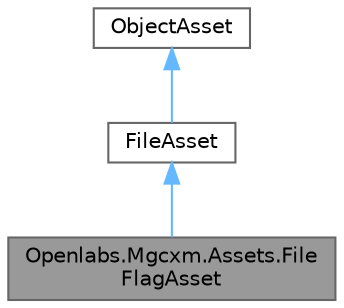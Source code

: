 digraph "Openlabs.Mgcxm.Assets.FileFlagAsset"
{
 // LATEX_PDF_SIZE
  bgcolor="transparent";
  edge [fontname=Helvetica,fontsize=10,labelfontname=Helvetica,labelfontsize=10];
  node [fontname=Helvetica,fontsize=10,shape=box,height=0.2,width=0.4];
  Node1 [id="Node000001",label="Openlabs.Mgcxm.Assets.File\lFlagAsset",height=0.2,width=0.4,color="gray40", fillcolor="grey60", style="filled", fontcolor="black",tooltip=" "];
  Node2 -> Node1 [id="edge5_Node000001_Node000002",dir="back",color="steelblue1",style="solid",tooltip=" "];
  Node2 [id="Node000002",label="FileAsset",height=0.2,width=0.4,color="gray40", fillcolor="white", style="filled",URL="$class_openlabs_1_1_mgcxm_1_1_assets_1_1_file_asset.html",tooltip=" "];
  Node3 -> Node2 [id="edge6_Node000002_Node000003",dir="back",color="steelblue1",style="solid",tooltip=" "];
  Node3 [id="Node000003",label="ObjectAsset",height=0.2,width=0.4,color="gray40", fillcolor="white", style="filled",URL="$class_openlabs_1_1_mgcxm_1_1_assets_1_1_object_asset.html",tooltip=" "];
}

